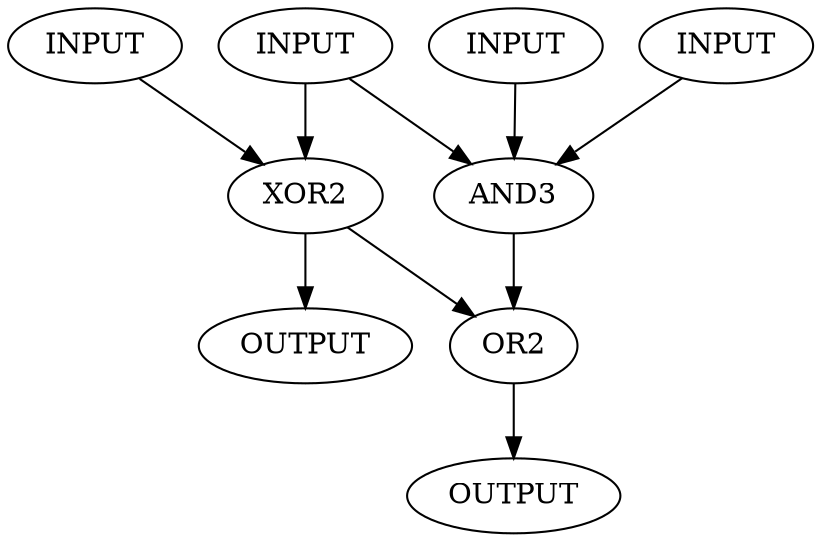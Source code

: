 digraph test1 {

A [label = "INPUT"];
B [label = "INPUT"];
C [label = "INPUT"];
D [label = "INPUT"];
S [label = "OUTPUT"];
Q [label = "OUTPUT"];

XOR_in [label = "XOR2" ];
AND_in [label = "AND3" ];
OR_out [label = "OR2" ];

A -> XOR_in -> OR_out -> Q;
B -> XOR_in;
B -> AND_in -> OR_out;
C -> AND_in;
D -> AND_in;

XOR_in -> S;

}
